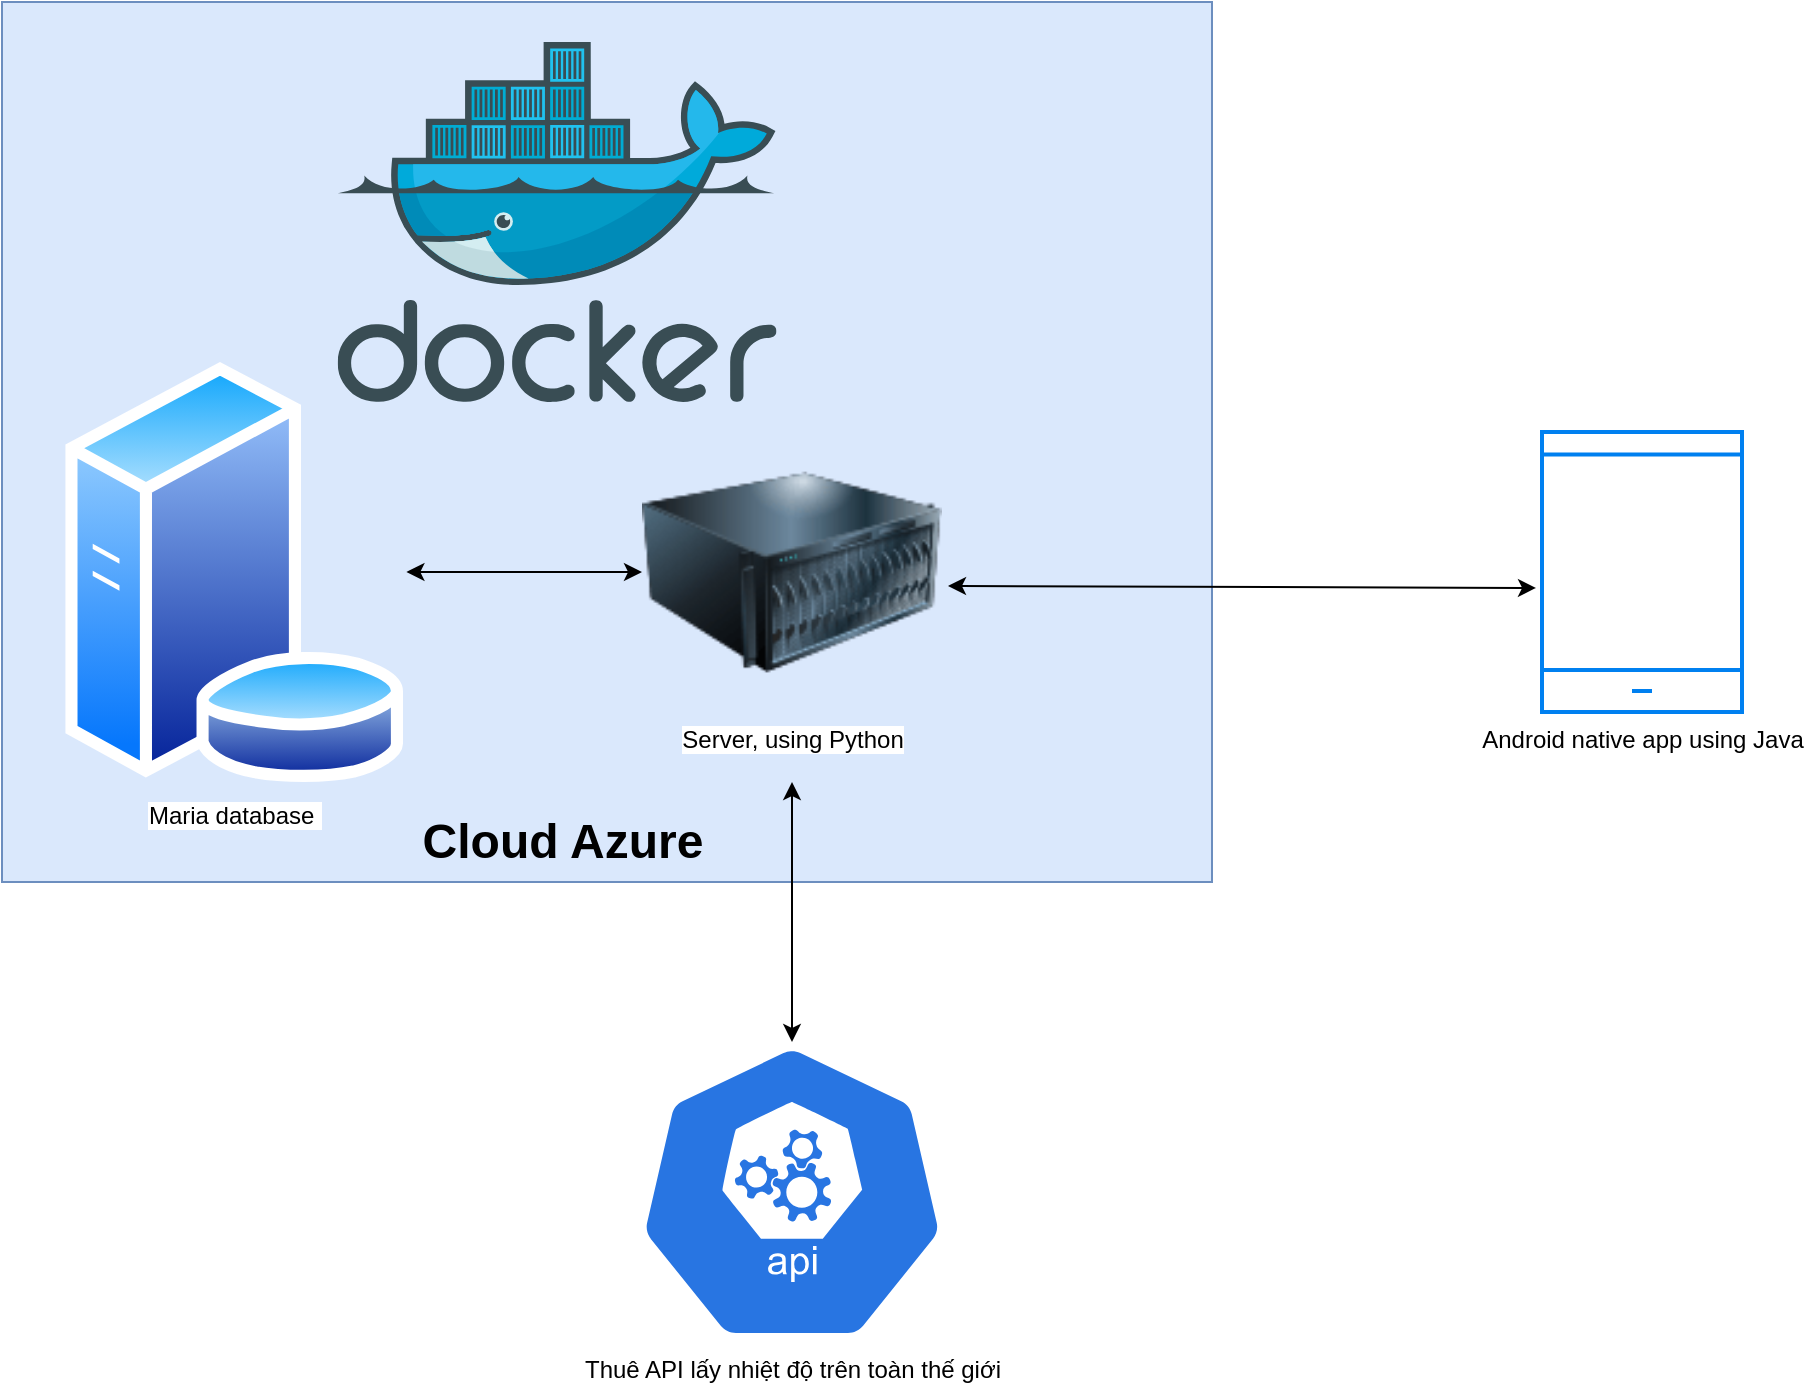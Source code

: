<mxfile version="21.7.5" type="device">
  <diagram name="Page-1" id="iHwYD4RqLG6RbIdyPC6d">
    <mxGraphModel dx="2268" dy="868" grid="1" gridSize="10" guides="1" tooltips="1" connect="1" arrows="1" fold="1" page="1" pageScale="1" pageWidth="850" pageHeight="1100" math="0" shadow="0">
      <root>
        <mxCell id="0" />
        <mxCell id="1" parent="0" />
        <mxCell id="eJ4Av24TFdWdDyC6OmRY-8" value="" style="rounded=0;whiteSpace=wrap;html=1;fillColor=#dae8fc;strokeColor=#6c8ebf;" parent="1" vertex="1">
          <mxGeometry x="-330" y="110" width="605" height="440" as="geometry" />
        </mxCell>
        <mxCell id="eJ4Av24TFdWdDyC6OmRY-1" value="Maria database&amp;nbsp;" style="image;aspect=fixed;perimeter=ellipsePerimeter;html=1;align=center;shadow=0;dashed=0;spacingTop=3;image=img/lib/active_directory/database_server.svg;" parent="1" vertex="1">
          <mxGeometry x="-300" y="290" width="172.2" height="210" as="geometry" />
        </mxCell>
        <mxCell id="eJ4Av24TFdWdDyC6OmRY-2" value="Thuê API lấy nhiệt độ trên toàn thế giới&lt;br&gt;" style="sketch=0;html=1;dashed=0;whitespace=wrap;fillColor=#2875E2;strokeColor=#ffffff;points=[[0.005,0.63,0],[0.1,0.2,0],[0.9,0.2,0],[0.5,0,0],[0.995,0.63,0],[0.72,0.99,0],[0.5,1,0],[0.28,0.99,0]];verticalLabelPosition=bottom;align=center;verticalAlign=top;shape=mxgraph.kubernetes.icon;prIcon=api" parent="1" vertex="1">
          <mxGeometry x="-25" y="630" width="180" height="150" as="geometry" />
        </mxCell>
        <mxCell id="eJ4Av24TFdWdDyC6OmRY-3" value="Android native app using Java" style="html=1;verticalLabelPosition=bottom;align=center;labelBackgroundColor=#ffffff;verticalAlign=top;strokeWidth=2;strokeColor=#0080F0;shadow=0;dashed=0;shape=mxgraph.ios7.icons.smartphone;" parent="1" vertex="1">
          <mxGeometry x="440" y="325" width="100" height="140" as="geometry" />
        </mxCell>
        <mxCell id="eJ4Av24TFdWdDyC6OmRY-4" value="Server, using Python" style="image;html=1;image=img/lib/clip_art/computers/Server_128x128.png" parent="1" vertex="1">
          <mxGeometry x="-10" y="325" width="150" height="140" as="geometry" />
        </mxCell>
        <mxCell id="eJ4Av24TFdWdDyC6OmRY-5" value="" style="endArrow=classic;startArrow=classic;html=1;rounded=0;exitX=1;exitY=0.5;exitDx=0;exitDy=0;entryX=0;entryY=0.5;entryDx=0;entryDy=0;" parent="1" source="eJ4Av24TFdWdDyC6OmRY-1" target="eJ4Av24TFdWdDyC6OmRY-4" edge="1">
          <mxGeometry width="50" height="50" relative="1" as="geometry">
            <mxPoint x="320" y="550" as="sourcePoint" />
            <mxPoint x="370" y="500" as="targetPoint" />
          </mxGeometry>
        </mxCell>
        <mxCell id="eJ4Av24TFdWdDyC6OmRY-6" value="" style="endArrow=classic;startArrow=classic;html=1;rounded=0;entryX=1.02;entryY=0.55;entryDx=0;entryDy=0;entryPerimeter=0;exitX=-0.03;exitY=0.557;exitDx=0;exitDy=0;exitPerimeter=0;" parent="1" source="eJ4Av24TFdWdDyC6OmRY-3" target="eJ4Av24TFdWdDyC6OmRY-4" edge="1">
          <mxGeometry width="50" height="50" relative="1" as="geometry">
            <mxPoint x="-110" y="400" as="sourcePoint" />
            <mxPoint y="405" as="targetPoint" />
          </mxGeometry>
        </mxCell>
        <mxCell id="eJ4Av24TFdWdDyC6OmRY-7" value="" style="image;sketch=0;aspect=fixed;html=1;points=[];align=center;fontSize=12;image=img/lib/mscae/Docker.svg;" parent="1" vertex="1">
          <mxGeometry x="-162.25" y="130" width="219.51" height="180" as="geometry" />
        </mxCell>
        <mxCell id="eJ4Av24TFdWdDyC6OmRY-9" value="Cloud Azure" style="text;strokeColor=none;fillColor=none;html=1;fontSize=24;fontStyle=1;verticalAlign=middle;align=center;" parent="1" vertex="1">
          <mxGeometry x="-100" y="510" width="100" height="40" as="geometry" />
        </mxCell>
        <mxCell id="y8aks2cCvmM4FnwwOswL-1" style="edgeStyle=orthogonalEdgeStyle;rounded=0;orthogonalLoop=1;jettySize=auto;html=1;exitX=0.5;exitY=1;exitDx=0;exitDy=0;exitPerimeter=0;" parent="1" source="eJ4Av24TFdWdDyC6OmRY-2" target="eJ4Av24TFdWdDyC6OmRY-2" edge="1">
          <mxGeometry relative="1" as="geometry" />
        </mxCell>
        <mxCell id="y8aks2cCvmM4FnwwOswL-2" value="" style="endArrow=classic;startArrow=classic;html=1;rounded=0;entryX=0.5;entryY=0;entryDx=0;entryDy=0;entryPerimeter=0;" parent="1" target="eJ4Av24TFdWdDyC6OmRY-2" edge="1">
          <mxGeometry width="50" height="50" relative="1" as="geometry">
            <mxPoint x="65" y="500" as="sourcePoint" />
            <mxPoint x="153" y="412" as="targetPoint" />
          </mxGeometry>
        </mxCell>
      </root>
    </mxGraphModel>
  </diagram>
</mxfile>
